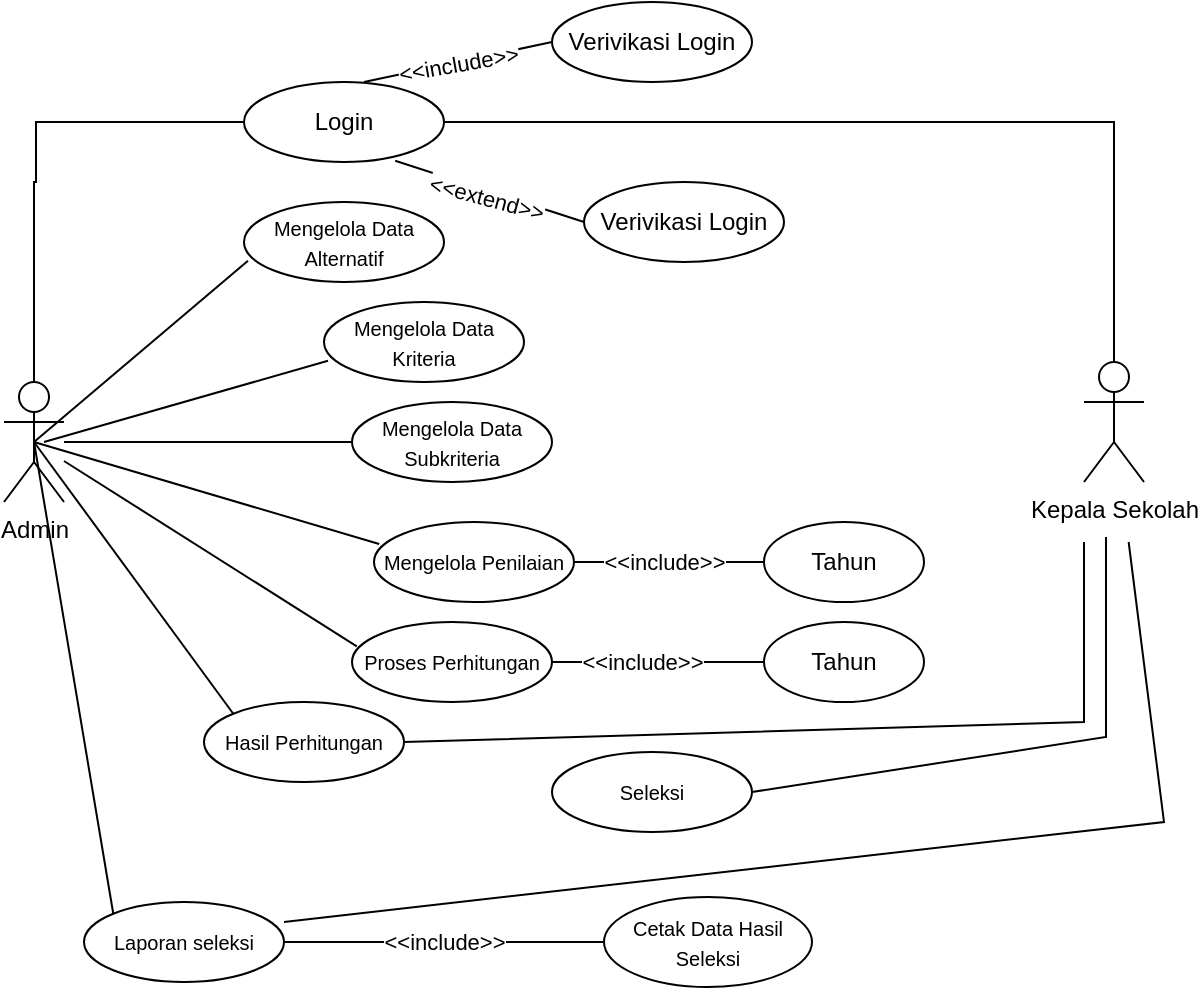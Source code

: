 <mxfile version="27.0.6">
  <diagram name="Halaman-1" id="DMY7N_zEYK0uOIMBZ_gM">
    <mxGraphModel dx="1042" dy="562" grid="1" gridSize="10" guides="1" tooltips="1" connect="1" arrows="1" fold="1" page="1" pageScale="1" pageWidth="827" pageHeight="1169" math="0" shadow="0">
      <root>
        <mxCell id="0" />
        <mxCell id="1" parent="0" />
        <mxCell id="EYh4BBkZvYkQw-OT5A3f-2" style="edgeStyle=orthogonalEdgeStyle;rounded=0;orthogonalLoop=1;jettySize=auto;html=1;endArrow=none;startFill=0;entryX=0;entryY=0.5;entryDx=0;entryDy=0;" edge="1" parent="1" source="EYh4BBkZvYkQw-OT5A3f-1" target="EYh4BBkZvYkQw-OT5A3f-4">
          <mxGeometry relative="1" as="geometry">
            <mxPoint x="260" y="260" as="targetPoint" />
            <Array as="points">
              <mxPoint x="155" y="260" />
              <mxPoint x="156" y="260" />
              <mxPoint x="156" y="230" />
            </Array>
          </mxGeometry>
        </mxCell>
        <mxCell id="EYh4BBkZvYkQw-OT5A3f-1" value="Admin" style="shape=umlActor;verticalLabelPosition=bottom;verticalAlign=top;html=1;outlineConnect=0;" vertex="1" parent="1">
          <mxGeometry x="140" y="360" width="30" height="60" as="geometry" />
        </mxCell>
        <mxCell id="EYh4BBkZvYkQw-OT5A3f-4" value="Login" style="ellipse;whiteSpace=wrap;html=1;" vertex="1" parent="1">
          <mxGeometry x="260" y="210" width="100" height="40" as="geometry" />
        </mxCell>
        <mxCell id="EYh4BBkZvYkQw-OT5A3f-8" value="" style="endArrow=none;html=1;rounded=0;entryX=0;entryY=0.5;entryDx=0;entryDy=0;" edge="1" parent="1" target="EYh4BBkZvYkQw-OT5A3f-9">
          <mxGeometry width="50" height="50" relative="1" as="geometry">
            <mxPoint x="320" y="210" as="sourcePoint" />
            <mxPoint x="390" y="180" as="targetPoint" />
          </mxGeometry>
        </mxCell>
        <mxCell id="EYh4BBkZvYkQw-OT5A3f-10" value="&amp;lt;&amp;lt;include&amp;gt;&amp;gt;" style="edgeLabel;html=1;align=center;verticalAlign=middle;resizable=0;points=[];rotation=-10;" vertex="1" connectable="0" parent="EYh4BBkZvYkQw-OT5A3f-8">
          <mxGeometry x="0.092" y="-3" relative="1" as="geometry">
            <mxPoint x="-5" y="-1" as="offset" />
          </mxGeometry>
        </mxCell>
        <mxCell id="EYh4BBkZvYkQw-OT5A3f-9" value="Verivikasi Login" style="ellipse;whiteSpace=wrap;html=1;" vertex="1" parent="1">
          <mxGeometry x="414" y="170" width="100" height="40" as="geometry" />
        </mxCell>
        <mxCell id="EYh4BBkZvYkQw-OT5A3f-13" value="" style="endArrow=none;html=1;rounded=0;entryX=0;entryY=0.5;entryDx=0;entryDy=0;exitX=0.756;exitY=0.985;exitDx=0;exitDy=0;exitPerimeter=0;" edge="1" parent="1" target="EYh4BBkZvYkQw-OT5A3f-15" source="EYh4BBkZvYkQw-OT5A3f-4">
          <mxGeometry width="50" height="50" relative="1" as="geometry">
            <mxPoint x="330" y="330" as="sourcePoint" />
            <mxPoint x="400" y="300" as="targetPoint" />
          </mxGeometry>
        </mxCell>
        <mxCell id="EYh4BBkZvYkQw-OT5A3f-14" value="&amp;lt;&amp;lt;extend&amp;gt;&amp;gt;" style="edgeLabel;html=1;align=center;verticalAlign=middle;resizable=0;points=[];rotation=15;" vertex="1" connectable="0" parent="EYh4BBkZvYkQw-OT5A3f-13">
          <mxGeometry x="0.092" y="-3" relative="1" as="geometry">
            <mxPoint x="-5" y="-1" as="offset" />
          </mxGeometry>
        </mxCell>
        <mxCell id="EYh4BBkZvYkQw-OT5A3f-15" value="Verivikasi Login" style="ellipse;whiteSpace=wrap;html=1;" vertex="1" parent="1">
          <mxGeometry x="430" y="260" width="100" height="40" as="geometry" />
        </mxCell>
        <mxCell id="EYh4BBkZvYkQw-OT5A3f-18" value="" style="endArrow=none;html=1;rounded=0;exitX=0.5;exitY=0.5;exitDx=0;exitDy=0;exitPerimeter=0;entryX=0.02;entryY=0.735;entryDx=0;entryDy=0;entryPerimeter=0;" edge="1" parent="1" source="EYh4BBkZvYkQw-OT5A3f-1" target="EYh4BBkZvYkQw-OT5A3f-19">
          <mxGeometry width="50" height="50" relative="1" as="geometry">
            <mxPoint x="230" y="380" as="sourcePoint" />
            <mxPoint x="270" y="300" as="targetPoint" />
          </mxGeometry>
        </mxCell>
        <mxCell id="EYh4BBkZvYkQw-OT5A3f-19" value="&lt;font style=&quot;font-size: 10px;&quot;&gt;Mengelola Data Alternatif&lt;/font&gt;" style="ellipse;whiteSpace=wrap;html=1;" vertex="1" parent="1">
          <mxGeometry x="260" y="270" width="100" height="40" as="geometry" />
        </mxCell>
        <mxCell id="EYh4BBkZvYkQw-OT5A3f-20" value="" style="endArrow=none;html=1;rounded=0;entryX=0.02;entryY=0.735;entryDx=0;entryDy=0;entryPerimeter=0;" edge="1" parent="1" target="EYh4BBkZvYkQw-OT5A3f-21">
          <mxGeometry width="50" height="50" relative="1" as="geometry">
            <mxPoint x="160" y="390" as="sourcePoint" />
            <mxPoint x="325" y="360" as="targetPoint" />
          </mxGeometry>
        </mxCell>
        <mxCell id="EYh4BBkZvYkQw-OT5A3f-21" value="&lt;font style=&quot;font-size: 10px;&quot;&gt;Mengelola Data Kriteria&lt;/font&gt;" style="ellipse;whiteSpace=wrap;html=1;" vertex="1" parent="1">
          <mxGeometry x="300" y="320" width="100" height="40" as="geometry" />
        </mxCell>
        <mxCell id="EYh4BBkZvYkQw-OT5A3f-22" value="" style="endArrow=none;html=1;rounded=0;entryX=0;entryY=0.5;entryDx=0;entryDy=0;" edge="1" parent="1" target="EYh4BBkZvYkQw-OT5A3f-23" source="EYh4BBkZvYkQw-OT5A3f-1">
          <mxGeometry width="50" height="50" relative="1" as="geometry">
            <mxPoint x="209" y="490" as="sourcePoint" />
            <mxPoint x="324" y="400" as="targetPoint" />
          </mxGeometry>
        </mxCell>
        <mxCell id="EYh4BBkZvYkQw-OT5A3f-23" value="&lt;font style=&quot;font-size: 10px;&quot;&gt;Mengelola Data Subkriteria&lt;/font&gt;" style="ellipse;whiteSpace=wrap;html=1;" vertex="1" parent="1">
          <mxGeometry x="314" y="370" width="100" height="40" as="geometry" />
        </mxCell>
        <mxCell id="EYh4BBkZvYkQw-OT5A3f-24" value="" style="endArrow=none;html=1;rounded=0;exitX=0.5;exitY=0.5;exitDx=0;exitDy=0;exitPerimeter=0;entryX=0.026;entryY=0.275;entryDx=0;entryDy=0;entryPerimeter=0;" edge="1" parent="1" target="EYh4BBkZvYkQw-OT5A3f-25" source="EYh4BBkZvYkQw-OT5A3f-1">
          <mxGeometry width="50" height="50" relative="1" as="geometry">
            <mxPoint x="220" y="550" as="sourcePoint" />
            <mxPoint x="335" y="460" as="targetPoint" />
          </mxGeometry>
        </mxCell>
        <mxCell id="EYh4BBkZvYkQw-OT5A3f-25" value="&lt;font style=&quot;font-size: 10px;&quot;&gt;Mengelola Penilaian&lt;/font&gt;" style="ellipse;whiteSpace=wrap;html=1;" vertex="1" parent="1">
          <mxGeometry x="325" y="430" width="100" height="40" as="geometry" />
        </mxCell>
        <mxCell id="EYh4BBkZvYkQw-OT5A3f-26" value="" style="endArrow=none;html=1;rounded=0;entryX=0.024;entryY=0.305;entryDx=0;entryDy=0;entryPerimeter=0;" edge="1" parent="1" target="EYh4BBkZvYkQw-OT5A3f-27" source="EYh4BBkZvYkQw-OT5A3f-1">
          <mxGeometry width="50" height="50" relative="1" as="geometry">
            <mxPoint x="225" y="600" as="sourcePoint" />
            <mxPoint x="340" y="510" as="targetPoint" />
          </mxGeometry>
        </mxCell>
        <mxCell id="EYh4BBkZvYkQw-OT5A3f-27" value="&lt;span style=&quot;font-size: 10px;&quot;&gt;Proses Perhitungan&lt;/span&gt;" style="ellipse;whiteSpace=wrap;html=1;" vertex="1" parent="1">
          <mxGeometry x="314" y="480" width="100" height="40" as="geometry" />
        </mxCell>
        <mxCell id="EYh4BBkZvYkQw-OT5A3f-28" value="" style="endArrow=none;html=1;rounded=0;exitX=1;exitY=0.5;exitDx=0;exitDy=0;entryX=0;entryY=0.5;entryDx=0;entryDy=0;" edge="1" parent="1" source="EYh4BBkZvYkQw-OT5A3f-25" target="EYh4BBkZvYkQw-OT5A3f-30">
          <mxGeometry width="50" height="50" relative="1" as="geometry">
            <mxPoint x="460" y="450" as="sourcePoint" />
            <mxPoint x="520" y="450" as="targetPoint" />
          </mxGeometry>
        </mxCell>
        <mxCell id="EYh4BBkZvYkQw-OT5A3f-29" value="&amp;lt;&amp;lt;include&amp;gt;&amp;gt;" style="edgeLabel;html=1;align=center;verticalAlign=middle;resizable=0;points=[];rotation=0;" vertex="1" connectable="0" parent="1">
          <mxGeometry x="470" y="450" as="geometry" />
        </mxCell>
        <mxCell id="EYh4BBkZvYkQw-OT5A3f-30" value="Tahun" style="ellipse;whiteSpace=wrap;html=1;" vertex="1" parent="1">
          <mxGeometry x="520" y="430" width="80" height="40" as="geometry" />
        </mxCell>
        <mxCell id="EYh4BBkZvYkQw-OT5A3f-31" value="" style="endArrow=none;html=1;rounded=0;entryX=0;entryY=0.5;entryDx=0;entryDy=0;" edge="1" parent="1" target="EYh4BBkZvYkQw-OT5A3f-33" source="EYh4BBkZvYkQw-OT5A3f-27">
          <mxGeometry width="50" height="50" relative="1" as="geometry">
            <mxPoint x="414" y="500" as="sourcePoint" />
            <mxPoint x="509" y="500" as="targetPoint" />
          </mxGeometry>
        </mxCell>
        <mxCell id="EYh4BBkZvYkQw-OT5A3f-32" value="&amp;lt;&amp;lt;include&amp;gt;&amp;gt;" style="edgeLabel;html=1;align=center;verticalAlign=middle;resizable=0;points=[];rotation=0;" vertex="1" connectable="0" parent="1">
          <mxGeometry x="459" y="500" as="geometry" />
        </mxCell>
        <mxCell id="EYh4BBkZvYkQw-OT5A3f-33" value="Tahun" style="ellipse;whiteSpace=wrap;html=1;" vertex="1" parent="1">
          <mxGeometry x="520" y="480" width="80" height="40" as="geometry" />
        </mxCell>
        <mxCell id="EYh4BBkZvYkQw-OT5A3f-34" value="" style="endArrow=none;html=1;rounded=0;entryX=0;entryY=0;entryDx=0;entryDy=0;exitX=0.5;exitY=0.5;exitDx=0;exitDy=0;exitPerimeter=0;" edge="1" parent="1" target="EYh4BBkZvYkQw-OT5A3f-35" source="EYh4BBkZvYkQw-OT5A3f-1">
          <mxGeometry width="50" height="50" relative="1" as="geometry">
            <mxPoint x="130" y="439.5" as="sourcePoint" />
            <mxPoint x="300" y="550.5" as="targetPoint" />
          </mxGeometry>
        </mxCell>
        <mxCell id="EYh4BBkZvYkQw-OT5A3f-35" value="&lt;span style=&quot;font-size: 10px;&quot;&gt;Hasil Perhitungan&lt;/span&gt;" style="ellipse;whiteSpace=wrap;html=1;" vertex="1" parent="1">
          <mxGeometry x="240" y="520" width="100" height="40" as="geometry" />
        </mxCell>
        <mxCell id="EYh4BBkZvYkQw-OT5A3f-36" value="" style="endArrow=none;html=1;rounded=0;entryX=0;entryY=0;entryDx=0;entryDy=0;exitX=0.5;exitY=0.5;exitDx=0;exitDy=0;exitPerimeter=0;" edge="1" parent="1" target="EYh4BBkZvYkQw-OT5A3f-37" source="EYh4BBkZvYkQw-OT5A3f-1">
          <mxGeometry width="50" height="50" relative="1" as="geometry">
            <mxPoint x="160" y="450" as="sourcePoint" />
            <mxPoint x="305" y="610.5" as="targetPoint" />
          </mxGeometry>
        </mxCell>
        <mxCell id="EYh4BBkZvYkQw-OT5A3f-37" value="&lt;span style=&quot;font-size: 10px;&quot;&gt;Laporan seleksi&lt;/span&gt;" style="ellipse;whiteSpace=wrap;html=1;" vertex="1" parent="1">
          <mxGeometry x="180" y="620" width="100" height="40" as="geometry" />
        </mxCell>
        <mxCell id="EYh4BBkZvYkQw-OT5A3f-38" value="" style="endArrow=none;html=1;rounded=0;entryX=0;entryY=0.5;entryDx=0;entryDy=0;exitX=1;exitY=0.5;exitDx=0;exitDy=0;" edge="1" parent="1" target="EYh4BBkZvYkQw-OT5A3f-40" source="EYh4BBkZvYkQw-OT5A3f-37">
          <mxGeometry width="50" height="50" relative="1" as="geometry">
            <mxPoint x="350" y="605" as="sourcePoint" />
            <mxPoint x="445" y="605" as="targetPoint" />
          </mxGeometry>
        </mxCell>
        <mxCell id="EYh4BBkZvYkQw-OT5A3f-39" value="&amp;lt;&amp;lt;include&amp;gt;&amp;gt;" style="edgeLabel;html=1;align=center;verticalAlign=middle;resizable=0;points=[];rotation=0;" vertex="1" connectable="0" parent="1">
          <mxGeometry x="360" y="640" as="geometry" />
        </mxCell>
        <mxCell id="EYh4BBkZvYkQw-OT5A3f-40" value="&lt;font style=&quot;font-size: 10px;&quot;&gt;Cetak Data Hasil Seleksi&lt;/font&gt;" style="ellipse;whiteSpace=wrap;html=1;" vertex="1" parent="1">
          <mxGeometry x="440" y="617.5" width="104" height="45" as="geometry" />
        </mxCell>
        <mxCell id="EYh4BBkZvYkQw-OT5A3f-49" style="edgeStyle=orthogonalEdgeStyle;rounded=0;orthogonalLoop=1;jettySize=auto;html=1;entryX=1;entryY=0.5;entryDx=0;entryDy=0;endArrow=none;startFill=0;" edge="1" parent="1" source="EYh4BBkZvYkQw-OT5A3f-41" target="EYh4BBkZvYkQw-OT5A3f-4">
          <mxGeometry relative="1" as="geometry">
            <mxPoint x="695" y="210" as="targetPoint" />
            <Array as="points">
              <mxPoint x="695" y="230" />
            </Array>
          </mxGeometry>
        </mxCell>
        <mxCell id="EYh4BBkZvYkQw-OT5A3f-41" value="Kepala Sekolah" style="shape=umlActor;verticalLabelPosition=bottom;verticalAlign=top;html=1;outlineConnect=0;" vertex="1" parent="1">
          <mxGeometry x="680" y="350" width="30" height="60" as="geometry" />
        </mxCell>
        <mxCell id="EYh4BBkZvYkQw-OT5A3f-42" value="" style="endArrow=none;html=1;rounded=0;exitX=1;exitY=0.5;exitDx=0;exitDy=0;" edge="1" parent="1" source="EYh4BBkZvYkQw-OT5A3f-35">
          <mxGeometry width="50" height="50" relative="1" as="geometry">
            <mxPoint x="695" y="570" as="sourcePoint" />
            <mxPoint x="680" y="440" as="targetPoint" />
            <Array as="points">
              <mxPoint x="680" y="530" />
            </Array>
          </mxGeometry>
        </mxCell>
        <mxCell id="EYh4BBkZvYkQw-OT5A3f-43" value="" style="endArrow=none;html=1;rounded=0;exitX=1;exitY=0.25;exitDx=0;exitDy=0;exitPerimeter=0;" edge="1" parent="1" source="EYh4BBkZvYkQw-OT5A3f-37">
          <mxGeometry width="50" height="50" relative="1" as="geometry">
            <mxPoint x="247.675" y="625.858" as="sourcePoint" />
            <mxPoint x="702.32" y="440" as="targetPoint" />
            <Array as="points">
              <mxPoint x="720" y="580" />
            </Array>
          </mxGeometry>
        </mxCell>
        <mxCell id="EYh4BBkZvYkQw-OT5A3f-47" value="&lt;span style=&quot;font-size: 10px;&quot;&gt;Seleksi&lt;/span&gt;" style="ellipse;whiteSpace=wrap;html=1;" vertex="1" parent="1">
          <mxGeometry x="414" y="545" width="100" height="40" as="geometry" />
        </mxCell>
        <mxCell id="EYh4BBkZvYkQw-OT5A3f-48" value="" style="endArrow=none;html=1;rounded=0;exitX=1;exitY=0.5;exitDx=0;exitDy=0;" edge="1" parent="1" source="EYh4BBkZvYkQw-OT5A3f-47">
          <mxGeometry width="50" height="50" relative="1" as="geometry">
            <mxPoint x="510" y="563" as="sourcePoint" />
            <mxPoint x="691" y="537.5" as="targetPoint" />
            <Array as="points">
              <mxPoint x="691" y="537.5" />
              <mxPoint x="691" y="437.5" />
            </Array>
          </mxGeometry>
        </mxCell>
      </root>
    </mxGraphModel>
  </diagram>
</mxfile>
